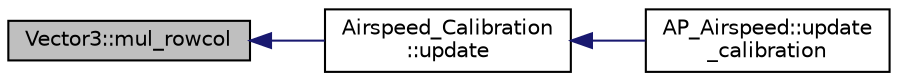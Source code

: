 digraph "Vector3::mul_rowcol"
{
 // INTERACTIVE_SVG=YES
  edge [fontname="Helvetica",fontsize="10",labelfontname="Helvetica",labelfontsize="10"];
  node [fontname="Helvetica",fontsize="10",shape=record];
  rankdir="LR";
  Node1 [label="Vector3::mul_rowcol",height=0.2,width=0.4,color="black", fillcolor="grey75", style="filled" fontcolor="black"];
  Node1 -> Node2 [dir="back",color="midnightblue",fontsize="10",style="solid",fontname="Helvetica"];
  Node2 [label="Airspeed_Calibration\l::update",height=0.2,width=0.4,color="black", fillcolor="white", style="filled",URL="$classAirspeed__Calibration.html#ad4b651353cbd518c1771740e5376f853"];
  Node2 -> Node3 [dir="back",color="midnightblue",fontsize="10",style="solid",fontname="Helvetica"];
  Node3 [label="AP_Airspeed::update\l_calibration",height=0.2,width=0.4,color="black", fillcolor="white", style="filled",URL="$classAP__Airspeed.html#ae64261b4d45f14e71139b6df8c856eb4"];
}
